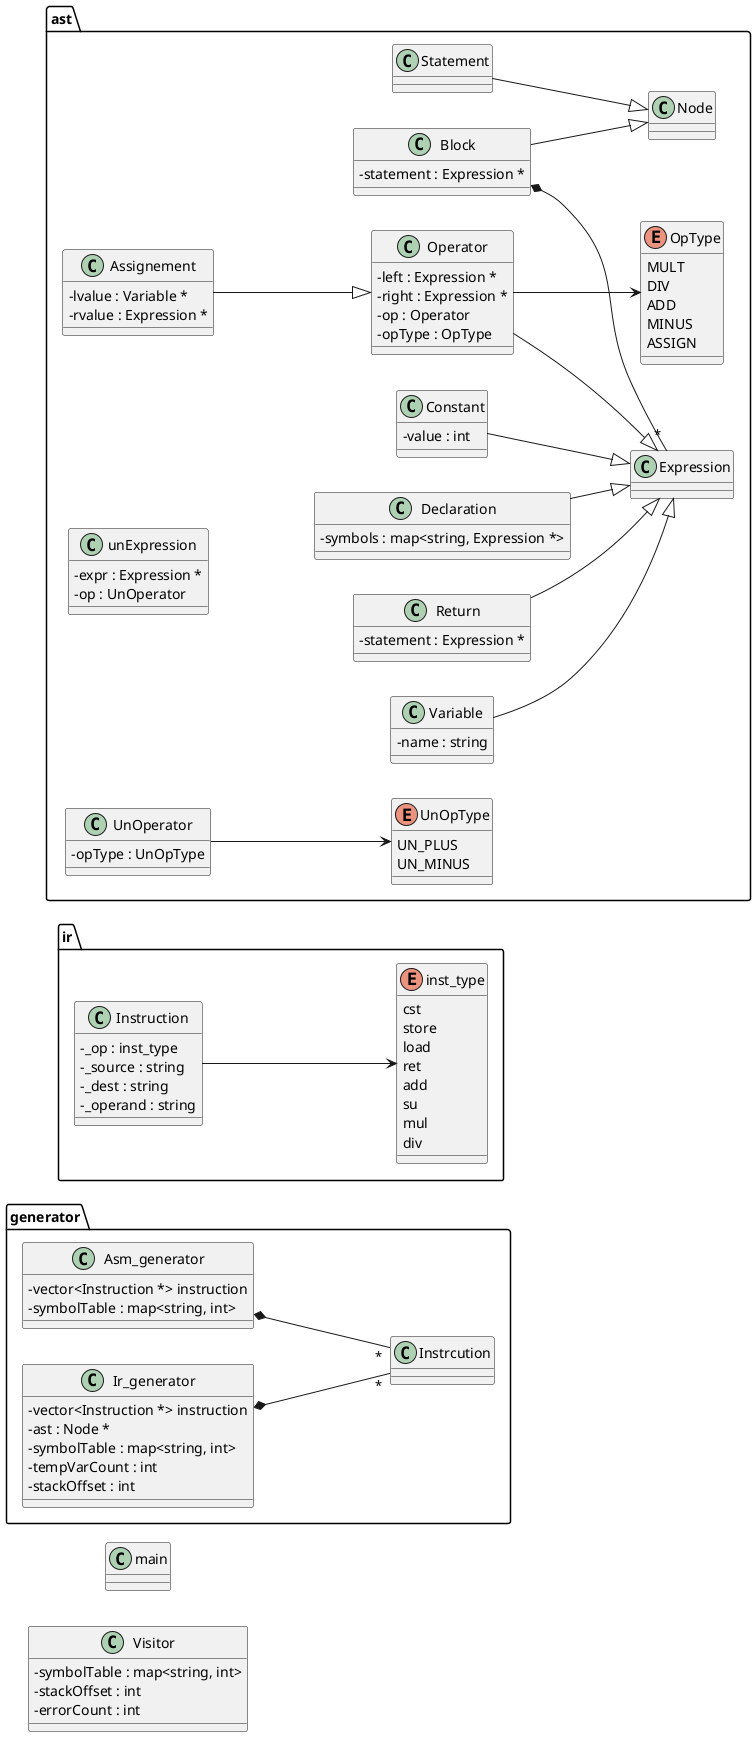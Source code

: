 @startuml
skinparam classAttributeIconSize 0
left to right direction

package generator{

    Asm_generator *-- "*" Instrcution

    class Asm_generator{
        -vector<Instruction *> instruction
        -symbolTable : map<string, int>
    }

    
    Ir_generator *-- "*" Instrcution

    class Ir_generator{
        -vector<Instruction *> instruction
        -ast : Node *
        -symbolTable : map<string, int>
        -tempVarCount : int
        -stackOffset : int
    }

}

package ir{

    Instruction --> inst_type

    class Instruction{
        -_op : inst_type
        -_source : string
        -_dest : string
        -_operand : string
    }

    enum inst_type {
        cst
        store
        load
        ret
        add
        su
        mul
        div
    }
}


package ast{

    Statement --|> Node
    Assignement --|> Operator
    Block --|> Node
    Constant --|> Expression
    Declaration --|> Expression
    Operator --|> Expression
    Return --|> Expression
    Variable --|> Expression

    Block *-- "*" Expression
    
    class Node{
        
    }

    class Assignement{
        -lvalue : Variable *
        -rvalue : Expression *
    }
    
    class Block{
        -statement : Expression *
    }
    
    class Constant{
        -value : int
    }
    
    class Declaration{
        -symbols : map<string, Expression *>
    }
    
    class Operator{
        -left : Expression *
        -right : Expression *
        -op : Operator
    }
    
    Operator --> OpType
    class Operator{
        -opType : OpType
    }
    
    enum OpType {
        MULT
        DIV
        ADD
        MINUS
        ASSIGN
    }

    
    class Return{
        -statement : Expression *
    }
    
    class unExpression{
        -expr : Expression *
        -op : UnOperator
    }
    UnOperator --> UnOpType
    class UnOperator{
        -opType : UnOpType
    }

    enum UnOpType{
        UN_PLUS
        UN_MINUS
    }

    class Expression{
        
    }
    
    class Variable{
        -name : string
    }

}
    
class Visitor{
    -symbolTable : map<string, int>
    -stackOffset : int
    -errorCount : int
}

class main{

}

@enduml